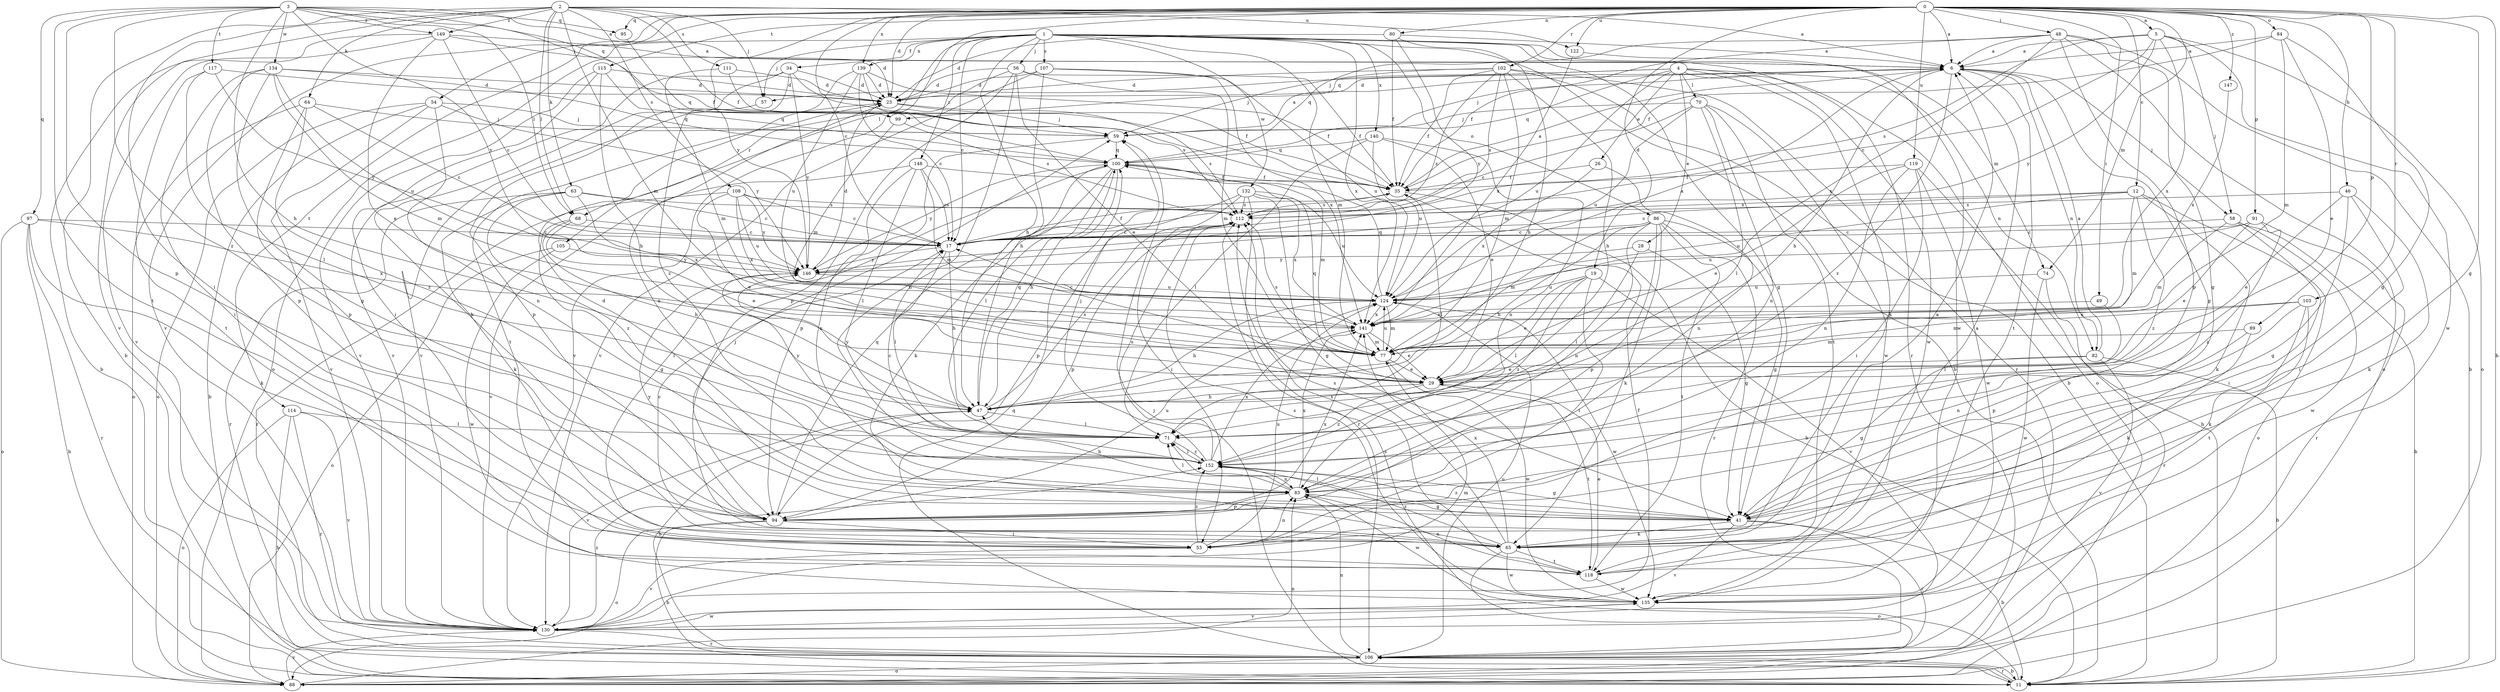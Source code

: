 strict digraph  {
0;
1;
2;
3;
4;
5;
6;
11;
12;
17;
19;
23;
26;
28;
29;
34;
35;
41;
46;
47;
48;
49;
53;
54;
56;
57;
58;
59;
63;
64;
65;
68;
70;
71;
74;
77;
80;
82;
83;
84;
86;
88;
89;
91;
94;
95;
97;
99;
100;
102;
103;
105;
106;
107;
108;
111;
112;
114;
115;
117;
118;
119;
122;
124;
130;
132;
134;
135;
139;
140;
141;
146;
147;
148;
149;
152;
0 -> 5  [label=a];
0 -> 6  [label=a];
0 -> 11  [label=b];
0 -> 12  [label=c];
0 -> 17  [label=c];
0 -> 19  [label=d];
0 -> 23  [label=d];
0 -> 41  [label=g];
0 -> 46  [label=h];
0 -> 48  [label=i];
0 -> 49  [label=i];
0 -> 54  [label=j];
0 -> 68  [label=l];
0 -> 74  [label=m];
0 -> 80  [label=n];
0 -> 84  [label=o];
0 -> 89  [label=p];
0 -> 91  [label=p];
0 -> 95  [label=q];
0 -> 102  [label=r];
0 -> 103  [label=r];
0 -> 114  [label=t];
0 -> 115  [label=t];
0 -> 119  [label=u];
0 -> 122  [label=u];
0 -> 130  [label=v];
0 -> 139  [label=x];
0 -> 146  [label=y];
0 -> 147  [label=z];
1 -> 11  [label=b];
1 -> 17  [label=c];
1 -> 34  [label=f];
1 -> 41  [label=g];
1 -> 47  [label=h];
1 -> 56  [label=j];
1 -> 57  [label=j];
1 -> 74  [label=m];
1 -> 77  [label=m];
1 -> 86  [label=o];
1 -> 88  [label=o];
1 -> 105  [label=r];
1 -> 106  [label=r];
1 -> 107  [label=s];
1 -> 132  [label=w];
1 -> 139  [label=x];
1 -> 140  [label=x];
1 -> 141  [label=x];
1 -> 148  [label=z];
2 -> 6  [label=a];
2 -> 11  [label=b];
2 -> 35  [label=f];
2 -> 53  [label=i];
2 -> 57  [label=j];
2 -> 63  [label=k];
2 -> 64  [label=k];
2 -> 68  [label=l];
2 -> 77  [label=m];
2 -> 108  [label=s];
2 -> 111  [label=s];
2 -> 122  [label=u];
2 -> 130  [label=v];
2 -> 149  [label=z];
3 -> 6  [label=a];
3 -> 35  [label=f];
3 -> 47  [label=h];
3 -> 68  [label=l];
3 -> 94  [label=p];
3 -> 95  [label=q];
3 -> 97  [label=q];
3 -> 99  [label=q];
3 -> 117  [label=t];
3 -> 118  [label=t];
3 -> 134  [label=w];
3 -> 146  [label=y];
3 -> 149  [label=z];
3 -> 152  [label=z];
4 -> 26  [label=e];
4 -> 28  [label=e];
4 -> 57  [label=j];
4 -> 65  [label=k];
4 -> 70  [label=l];
4 -> 82  [label=n];
4 -> 88  [label=o];
4 -> 99  [label=q];
4 -> 100  [label=q];
4 -> 124  [label=u];
4 -> 135  [label=w];
5 -> 6  [label=a];
5 -> 17  [label=c];
5 -> 58  [label=j];
5 -> 88  [label=o];
5 -> 112  [label=s];
5 -> 135  [label=w];
5 -> 141  [label=x];
5 -> 146  [label=y];
6 -> 23  [label=d];
6 -> 41  [label=g];
6 -> 47  [label=h];
6 -> 58  [label=j];
6 -> 59  [label=j];
6 -> 82  [label=n];
6 -> 118  [label=t];
6 -> 152  [label=z];
11 -> 59  [label=j];
11 -> 106  [label=r];
11 -> 112  [label=s];
12 -> 17  [label=c];
12 -> 65  [label=k];
12 -> 77  [label=m];
12 -> 88  [label=o];
12 -> 112  [label=s];
12 -> 124  [label=u];
12 -> 152  [label=z];
17 -> 35  [label=f];
17 -> 47  [label=h];
17 -> 71  [label=l];
17 -> 146  [label=y];
19 -> 29  [label=e];
19 -> 53  [label=i];
19 -> 71  [label=l];
19 -> 124  [label=u];
19 -> 130  [label=v];
19 -> 152  [label=z];
23 -> 59  [label=j];
23 -> 83  [label=n];
23 -> 112  [label=s];
23 -> 118  [label=t];
26 -> 35  [label=f];
26 -> 83  [label=n];
26 -> 141  [label=x];
28 -> 41  [label=g];
28 -> 71  [label=l];
28 -> 146  [label=y];
29 -> 47  [label=h];
29 -> 100  [label=q];
29 -> 118  [label=t];
29 -> 152  [label=z];
34 -> 23  [label=d];
34 -> 59  [label=j];
34 -> 65  [label=k];
34 -> 130  [label=v];
34 -> 146  [label=y];
34 -> 152  [label=z];
35 -> 6  [label=a];
35 -> 11  [label=b];
35 -> 71  [label=l];
35 -> 112  [label=s];
41 -> 11  [label=b];
41 -> 65  [label=k];
41 -> 71  [label=l];
41 -> 106  [label=r];
41 -> 130  [label=v];
41 -> 152  [label=z];
46 -> 29  [label=e];
46 -> 41  [label=g];
46 -> 53  [label=i];
46 -> 65  [label=k];
46 -> 112  [label=s];
47 -> 71  [label=l];
47 -> 100  [label=q];
47 -> 112  [label=s];
47 -> 130  [label=v];
47 -> 146  [label=y];
48 -> 6  [label=a];
48 -> 11  [label=b];
48 -> 35  [label=f];
48 -> 41  [label=g];
48 -> 88  [label=o];
48 -> 94  [label=p];
48 -> 100  [label=q];
48 -> 141  [label=x];
49 -> 71  [label=l];
49 -> 141  [label=x];
53 -> 83  [label=n];
53 -> 124  [label=u];
53 -> 130  [label=v];
53 -> 152  [label=z];
54 -> 11  [label=b];
54 -> 59  [label=j];
54 -> 83  [label=n];
54 -> 88  [label=o];
54 -> 130  [label=v];
54 -> 146  [label=y];
56 -> 23  [label=d];
56 -> 29  [label=e];
56 -> 35  [label=f];
56 -> 77  [label=m];
56 -> 83  [label=n];
56 -> 94  [label=p];
56 -> 130  [label=v];
57 -> 94  [label=p];
58 -> 11  [label=b];
58 -> 17  [label=c];
58 -> 53  [label=i];
58 -> 77  [label=m];
58 -> 135  [label=w];
59 -> 6  [label=a];
59 -> 94  [label=p];
59 -> 100  [label=q];
63 -> 17  [label=c];
63 -> 65  [label=k];
63 -> 106  [label=r];
63 -> 112  [label=s];
63 -> 141  [label=x];
63 -> 152  [label=z];
64 -> 17  [label=c];
64 -> 59  [label=j];
64 -> 88  [label=o];
64 -> 94  [label=p];
64 -> 152  [label=z];
65 -> 6  [label=a];
65 -> 17  [label=c];
65 -> 59  [label=j];
65 -> 88  [label=o];
65 -> 112  [label=s];
65 -> 118  [label=t];
65 -> 135  [label=w];
65 -> 141  [label=x];
65 -> 152  [label=z];
68 -> 17  [label=c];
68 -> 29  [label=e];
68 -> 41  [label=g];
68 -> 47  [label=h];
70 -> 17  [label=c];
70 -> 59  [label=j];
70 -> 71  [label=l];
70 -> 83  [label=n];
70 -> 118  [label=t];
70 -> 124  [label=u];
70 -> 135  [label=w];
71 -> 146  [label=y];
71 -> 152  [label=z];
74 -> 106  [label=r];
74 -> 124  [label=u];
74 -> 135  [label=w];
77 -> 29  [label=e];
77 -> 112  [label=s];
77 -> 124  [label=u];
77 -> 135  [label=w];
80 -> 6  [label=a];
80 -> 23  [label=d];
80 -> 35  [label=f];
80 -> 47  [label=h];
80 -> 146  [label=y];
82 -> 6  [label=a];
82 -> 11  [label=b];
82 -> 29  [label=e];
82 -> 41  [label=g];
82 -> 130  [label=v];
83 -> 23  [label=d];
83 -> 41  [label=g];
83 -> 47  [label=h];
83 -> 71  [label=l];
83 -> 94  [label=p];
83 -> 135  [label=w];
83 -> 141  [label=x];
84 -> 6  [label=a];
84 -> 29  [label=e];
84 -> 35  [label=f];
84 -> 41  [label=g];
84 -> 77  [label=m];
86 -> 17  [label=c];
86 -> 41  [label=g];
86 -> 47  [label=h];
86 -> 65  [label=k];
86 -> 77  [label=m];
86 -> 83  [label=n];
86 -> 94  [label=p];
86 -> 106  [label=r];
86 -> 118  [label=t];
88 -> 83  [label=n];
88 -> 130  [label=v];
89 -> 65  [label=k];
89 -> 77  [label=m];
89 -> 83  [label=n];
91 -> 17  [label=c];
91 -> 29  [label=e];
91 -> 106  [label=r];
91 -> 124  [label=u];
91 -> 152  [label=z];
94 -> 11  [label=b];
94 -> 53  [label=i];
94 -> 88  [label=o];
94 -> 100  [label=q];
94 -> 124  [label=u];
94 -> 141  [label=x];
94 -> 146  [label=y];
95 -> 100  [label=q];
97 -> 11  [label=b];
97 -> 17  [label=c];
97 -> 65  [label=k];
97 -> 88  [label=o];
97 -> 106  [label=r];
97 -> 141  [label=x];
99 -> 77  [label=m];
99 -> 112  [label=s];
100 -> 35  [label=f];
100 -> 47  [label=h];
100 -> 53  [label=i];
100 -> 65  [label=k];
100 -> 71  [label=l];
100 -> 77  [label=m];
100 -> 146  [label=y];
102 -> 11  [label=b];
102 -> 17  [label=c];
102 -> 23  [label=d];
102 -> 35  [label=f];
102 -> 47  [label=h];
102 -> 59  [label=j];
102 -> 77  [label=m];
102 -> 106  [label=r];
102 -> 112  [label=s];
103 -> 65  [label=k];
103 -> 77  [label=m];
103 -> 94  [label=p];
103 -> 118  [label=t];
103 -> 141  [label=x];
105 -> 88  [label=o];
105 -> 135  [label=w];
105 -> 146  [label=y];
106 -> 11  [label=b];
106 -> 47  [label=h];
106 -> 83  [label=n];
106 -> 88  [label=o];
106 -> 100  [label=q];
106 -> 124  [label=u];
107 -> 23  [label=d];
107 -> 47  [label=h];
107 -> 124  [label=u];
107 -> 130  [label=v];
107 -> 141  [label=x];
108 -> 17  [label=c];
108 -> 29  [label=e];
108 -> 106  [label=r];
108 -> 112  [label=s];
108 -> 124  [label=u];
108 -> 141  [label=x];
108 -> 146  [label=y];
111 -> 23  [label=d];
111 -> 35  [label=f];
111 -> 77  [label=m];
112 -> 17  [label=c];
112 -> 94  [label=p];
114 -> 11  [label=b];
114 -> 71  [label=l];
114 -> 88  [label=o];
114 -> 106  [label=r];
114 -> 130  [label=v];
115 -> 23  [label=d];
115 -> 47  [label=h];
115 -> 53  [label=i];
115 -> 100  [label=q];
115 -> 130  [label=v];
117 -> 23  [label=d];
117 -> 71  [label=l];
117 -> 118  [label=t];
117 -> 146  [label=y];
118 -> 6  [label=a];
118 -> 29  [label=e];
118 -> 83  [label=n];
118 -> 112  [label=s];
118 -> 135  [label=w];
119 -> 11  [label=b];
119 -> 29  [label=e];
119 -> 35  [label=f];
119 -> 53  [label=i];
119 -> 83  [label=n];
119 -> 135  [label=w];
122 -> 135  [label=w];
122 -> 141  [label=x];
124 -> 6  [label=a];
124 -> 47  [label=h];
124 -> 77  [label=m];
124 -> 100  [label=q];
124 -> 135  [label=w];
124 -> 141  [label=x];
130 -> 35  [label=f];
130 -> 77  [label=m];
130 -> 106  [label=r];
130 -> 135  [label=w];
130 -> 152  [label=z];
132 -> 41  [label=g];
132 -> 53  [label=i];
132 -> 94  [label=p];
132 -> 106  [label=r];
132 -> 112  [label=s];
132 -> 124  [label=u];
132 -> 141  [label=x];
134 -> 23  [label=d];
134 -> 41  [label=g];
134 -> 53  [label=i];
134 -> 77  [label=m];
134 -> 94  [label=p];
134 -> 100  [label=q];
134 -> 124  [label=u];
135 -> 112  [label=s];
135 -> 130  [label=v];
139 -> 17  [label=c];
139 -> 23  [label=d];
139 -> 35  [label=f];
139 -> 112  [label=s];
139 -> 124  [label=u];
139 -> 130  [label=v];
140 -> 29  [label=e];
140 -> 71  [label=l];
140 -> 83  [label=n];
140 -> 100  [label=q];
140 -> 124  [label=u];
141 -> 17  [label=c];
141 -> 29  [label=e];
141 -> 77  [label=m];
146 -> 23  [label=d];
146 -> 124  [label=u];
147 -> 141  [label=x];
148 -> 17  [label=c];
148 -> 35  [label=f];
148 -> 71  [label=l];
148 -> 77  [label=m];
148 -> 83  [label=n];
148 -> 130  [label=v];
149 -> 6  [label=a];
149 -> 11  [label=b];
149 -> 17  [label=c];
149 -> 23  [label=d];
149 -> 29  [label=e];
149 -> 130  [label=v];
152 -> 17  [label=c];
152 -> 41  [label=g];
152 -> 59  [label=j];
152 -> 71  [label=l];
152 -> 83  [label=n];
152 -> 112  [label=s];
152 -> 141  [label=x];
}

